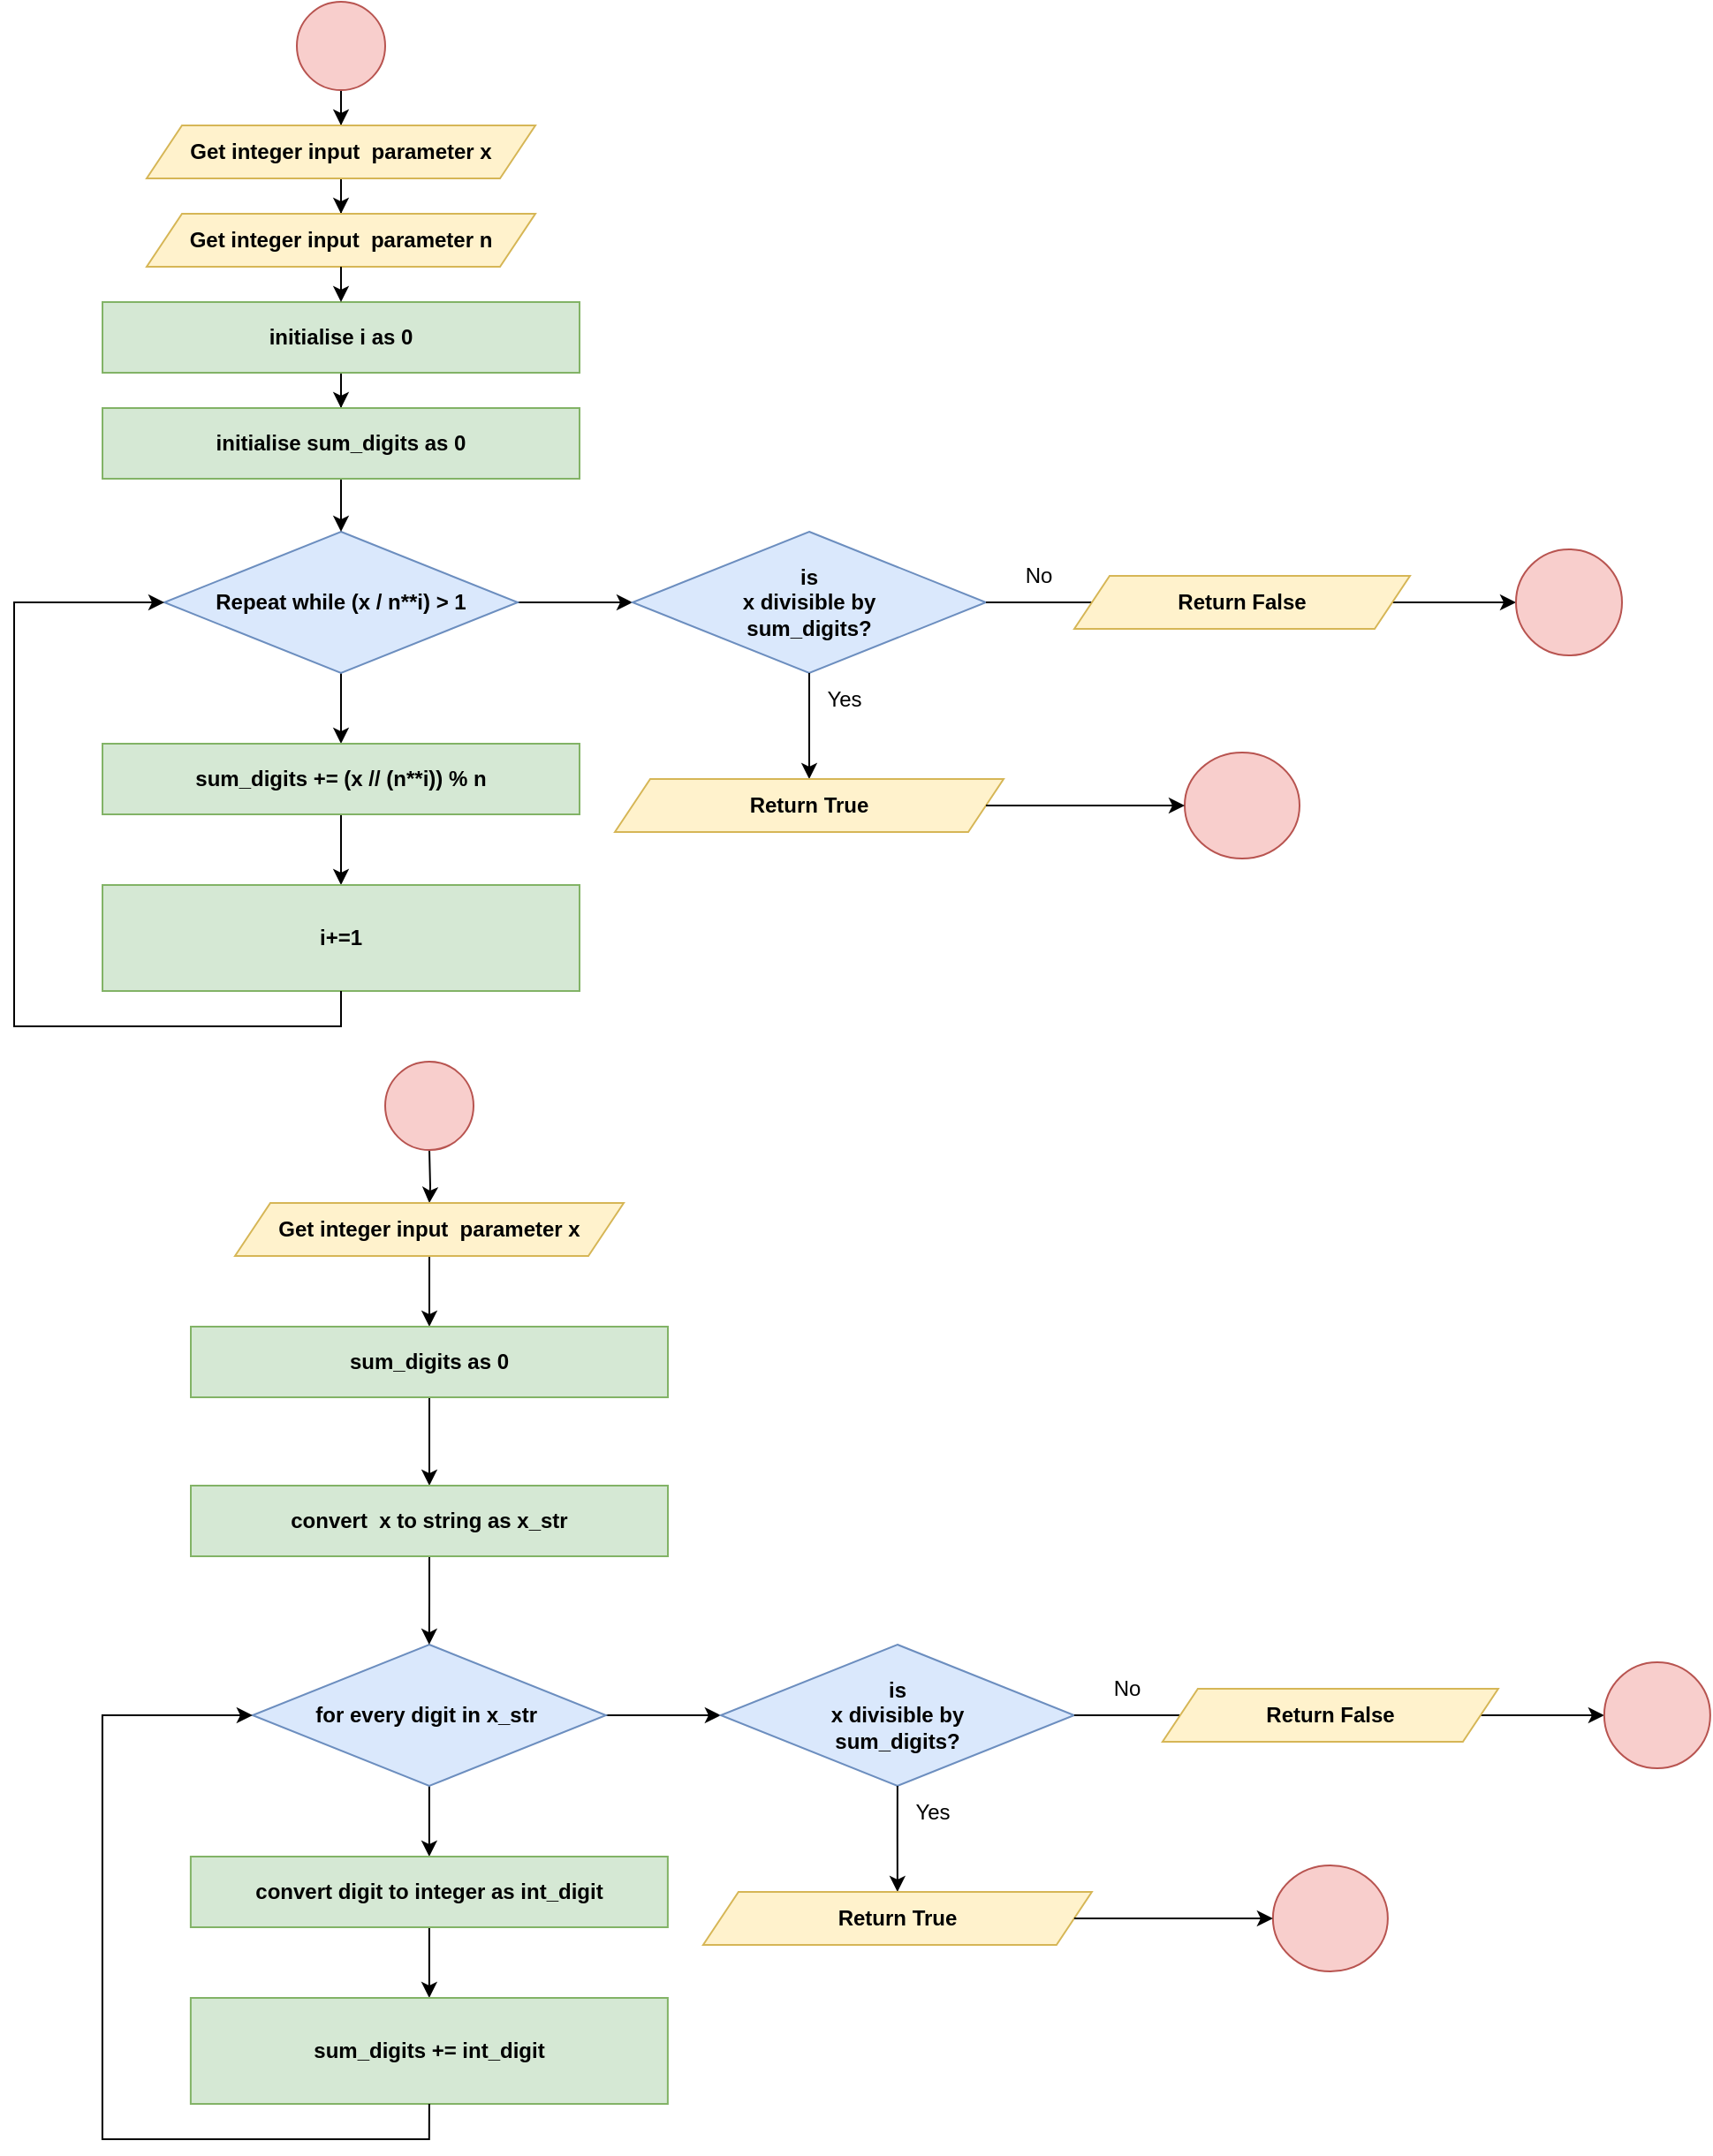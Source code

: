 <mxfile version="20.7.3" type="device"><diagram id="AzdkNsiY8BVGTVPmUkGv" name="Página-1"><mxGraphModel dx="633" dy="700" grid="1" gridSize="10" guides="1" tooltips="1" connect="1" arrows="1" fold="1" page="1" pageScale="1" pageWidth="827" pageHeight="1169" math="1" shadow="0"><root><mxCell id="0"/><mxCell id="1" parent="0"/><mxCell id="JM3OKaIzdw9aTG6BwB1--10" value="" style="edgeStyle=orthogonalEdgeStyle;rounded=0;orthogonalLoop=1;jettySize=auto;html=1;" parent="1" source="JhxvffPjD2ky4z4WgicN-1" target="JhxvffPjD2ky4z4WgicN-2" edge="1"><mxGeometry relative="1" as="geometry"/></mxCell><mxCell id="JhxvffPjD2ky4z4WgicN-1" value="" style="ellipse;whiteSpace=wrap;html=1;aspect=fixed;fillColor=#f8cecc;strokeColor=#b85450;" parent="1" vertex="1"><mxGeometry x="210" width="50" height="50" as="geometry"/></mxCell><mxCell id="JM3OKaIzdw9aTG6BwB1--11" value="" style="edgeStyle=orthogonalEdgeStyle;rounded=0;orthogonalLoop=1;jettySize=auto;html=1;entryX=0.5;entryY=0;entryDx=0;entryDy=0;" parent="1" source="JhxvffPjD2ky4z4WgicN-2" target="OtiaoEB63uSWUUdd-BxA-1" edge="1"><mxGeometry relative="1" as="geometry"><mxPoint x="225" y="170" as="targetPoint"/></mxGeometry></mxCell><mxCell id="JhxvffPjD2ky4z4WgicN-2" value="Get integer input&amp;nbsp; parameter x" style="shape=parallelogram;perimeter=parallelogramPerimeter;whiteSpace=wrap;html=1;fixedSize=1;fillColor=#fff2cc;strokeColor=#d6b656;fontStyle=1" parent="1" vertex="1"><mxGeometry x="125" y="70" width="220" height="30" as="geometry"/></mxCell><mxCell id="JM3OKaIzdw9aTG6BwB1--14" value="" style="edgeStyle=orthogonalEdgeStyle;rounded=0;orthogonalLoop=1;jettySize=auto;html=1;" parent="1" source="JhxvffPjD2ky4z4WgicN-7" target="JhxvffPjD2ky4z4WgicN-9" edge="1"><mxGeometry relative="1" as="geometry"/></mxCell><mxCell id="6U3z99Btu0oYkbexSXJj-4" value="" style="edgeStyle=orthogonalEdgeStyle;rounded=0;orthogonalLoop=1;jettySize=auto;html=1;" parent="1" source="JhxvffPjD2ky4z4WgicN-7" edge="1"><mxGeometry relative="1" as="geometry"><mxPoint x="400" y="340" as="targetPoint"/></mxGeometry></mxCell><mxCell id="JhxvffPjD2ky4z4WgicN-7" value="Repeat while (x / n**i) &amp;gt; 1" style="rhombus;whiteSpace=wrap;html=1;fillColor=#dae8fc;strokeColor=#6c8ebf;fontStyle=1" parent="1" vertex="1"><mxGeometry x="135" y="300" width="200" height="80" as="geometry"/></mxCell><mxCell id="JM3OKaIzdw9aTG6BwB1--15" value="" style="edgeStyle=orthogonalEdgeStyle;rounded=0;orthogonalLoop=1;jettySize=auto;html=1;" parent="1" source="JhxvffPjD2ky4z4WgicN-9" target="JhxvffPjD2ky4z4WgicN-10" edge="1"><mxGeometry relative="1" as="geometry"/></mxCell><mxCell id="JhxvffPjD2ky4z4WgicN-9" value="sum_digits += (x // (n**i)) % n" style="rounded=0;whiteSpace=wrap;html=1;fillColor=#d5e8d4;strokeColor=#82b366;fontStyle=1" parent="1" vertex="1"><mxGeometry x="100" y="420" width="270" height="40" as="geometry"/></mxCell><mxCell id="JhxvffPjD2ky4z4WgicN-10" value="i+=1" style="rounded=0;whiteSpace=wrap;html=1;fillColor=#d5e8d4;strokeColor=#82b366;fontStyle=1" parent="1" vertex="1"><mxGeometry x="100" y="500" width="270" height="60" as="geometry"/></mxCell><mxCell id="JM3OKaIzdw9aTG6BwB1--24" value="" style="endArrow=classic;html=1;rounded=0;exitX=0.5;exitY=1;exitDx=0;exitDy=0;entryX=0;entryY=0.5;entryDx=0;entryDy=0;edgeStyle=orthogonalEdgeStyle;" parent="1" source="JhxvffPjD2ky4z4WgicN-10" target="JhxvffPjD2ky4z4WgicN-7" edge="1"><mxGeometry width="50" height="50" relative="1" as="geometry"><mxPoint x="350" y="810" as="sourcePoint"/><mxPoint x="80" y="620" as="targetPoint"/><Array as="points"><mxPoint x="235" y="580"/><mxPoint x="50" y="580"/><mxPoint x="50" y="340"/></Array></mxGeometry></mxCell><mxCell id="JM3OKaIzdw9aTG6BwB1--26" value="" style="edgeStyle=orthogonalEdgeStyle;rounded=0;orthogonalLoop=1;jettySize=auto;html=1;entryX=0.5;entryY=0;entryDx=0;entryDy=0;" parent="1" source="JM3OKaIzdw9aTG6BwB1--25" target="OtiaoEB63uSWUUdd-BxA-2" edge="1"><mxGeometry relative="1" as="geometry"/></mxCell><mxCell id="JM3OKaIzdw9aTG6BwB1--25" value="initialise i as 0" style="rounded=0;whiteSpace=wrap;html=1;fillColor=#d5e8d4;strokeColor=#82b366;fontStyle=1" parent="1" vertex="1"><mxGeometry x="100" y="170" width="270" height="40" as="geometry"/></mxCell><mxCell id="6U3z99Btu0oYkbexSXJj-1" value="" style="ellipse;whiteSpace=wrap;html=1;fontStyle=1;strokeColor=#b85450;fillColor=#f8cecc;" parent="1" vertex="1"><mxGeometry x="712.5" y="425" width="65" height="60" as="geometry"/></mxCell><mxCell id="OtiaoEB63uSWUUdd-BxA-1" value="Get integer input&amp;nbsp; parameter n" style="shape=parallelogram;perimeter=parallelogramPerimeter;whiteSpace=wrap;html=1;fixedSize=1;fillColor=#fff2cc;strokeColor=#d6b656;fontStyle=1" vertex="1" parent="1"><mxGeometry x="125" y="120" width="220" height="30" as="geometry"/></mxCell><mxCell id="OtiaoEB63uSWUUdd-BxA-5" value="" style="edgeStyle=orthogonalEdgeStyle;rounded=0;orthogonalLoop=1;jettySize=auto;html=1;" edge="1" parent="1" source="OtiaoEB63uSWUUdd-BxA-2" target="JhxvffPjD2ky4z4WgicN-7"><mxGeometry relative="1" as="geometry"/></mxCell><mxCell id="OtiaoEB63uSWUUdd-BxA-2" value="initialise sum_digits as 0" style="rounded=0;whiteSpace=wrap;html=1;fillColor=#d5e8d4;strokeColor=#82b366;fontStyle=1" vertex="1" parent="1"><mxGeometry x="100" y="230" width="270" height="40" as="geometry"/></mxCell><mxCell id="OtiaoEB63uSWUUdd-BxA-7" value="is&lt;br&gt;x divisible by &lt;br&gt;sum_digits?" style="rhombus;whiteSpace=wrap;html=1;fillColor=#dae8fc;strokeColor=#6c8ebf;fontStyle=1" vertex="1" parent="1"><mxGeometry x="400" y="300" width="200" height="80" as="geometry"/></mxCell><mxCell id="OtiaoEB63uSWUUdd-BxA-10" value="" style="edgeStyle=orthogonalEdgeStyle;rounded=0;orthogonalLoop=1;jettySize=auto;html=1;entryX=0.5;entryY=0;entryDx=0;entryDy=0;exitX=0.5;exitY=1;exitDx=0;exitDy=0;" edge="1" parent="1" source="OtiaoEB63uSWUUdd-BxA-7"><mxGeometry relative="1" as="geometry"><mxPoint x="345" y="350" as="sourcePoint"/><mxPoint x="500" y="440" as="targetPoint"/></mxGeometry></mxCell><mxCell id="OtiaoEB63uSWUUdd-BxA-11" value="Return True" style="shape=parallelogram;perimeter=parallelogramPerimeter;whiteSpace=wrap;html=1;fixedSize=1;fillColor=#fff2cc;strokeColor=#d6b656;fontStyle=1" vertex="1" parent="1"><mxGeometry x="390" y="440" width="220" height="30" as="geometry"/></mxCell><mxCell id="OtiaoEB63uSWUUdd-BxA-12" value="" style="edgeStyle=orthogonalEdgeStyle;rounded=0;orthogonalLoop=1;jettySize=auto;html=1;entryX=0;entryY=0.5;entryDx=0;entryDy=0;exitX=1;exitY=0.5;exitDx=0;exitDy=0;" edge="1" parent="1" source="OtiaoEB63uSWUUdd-BxA-11" target="6U3z99Btu0oYkbexSXJj-1"><mxGeometry relative="1" as="geometry"><mxPoint x="510" y="390" as="sourcePoint"/><mxPoint x="510" y="450" as="targetPoint"/></mxGeometry></mxCell><mxCell id="OtiaoEB63uSWUUdd-BxA-13" value="" style="edgeStyle=orthogonalEdgeStyle;rounded=0;orthogonalLoop=1;jettySize=auto;html=1;" edge="1" parent="1" source="OtiaoEB63uSWUUdd-BxA-7"><mxGeometry relative="1" as="geometry"><mxPoint x="510" y="390" as="sourcePoint"/><mxPoint x="680" y="340" as="targetPoint"/></mxGeometry></mxCell><mxCell id="OtiaoEB63uSWUUdd-BxA-14" value="" style="edgeStyle=orthogonalEdgeStyle;rounded=0;orthogonalLoop=1;jettySize=auto;html=1;entryX=0.5;entryY=0;entryDx=0;entryDy=0;exitX=0.5;exitY=1;exitDx=0;exitDy=0;" edge="1" parent="1" source="OtiaoEB63uSWUUdd-BxA-1" target="JM3OKaIzdw9aTG6BwB1--25"><mxGeometry relative="1" as="geometry"><mxPoint x="245" y="130" as="targetPoint"/><mxPoint x="245" y="110" as="sourcePoint"/></mxGeometry></mxCell><mxCell id="OtiaoEB63uSWUUdd-BxA-15" value="Yes" style="text;html=1;strokeColor=none;fillColor=none;align=center;verticalAlign=middle;whiteSpace=wrap;rounded=0;fontColor=none;" vertex="1" parent="1"><mxGeometry x="490" y="380" width="60" height="30" as="geometry"/></mxCell><mxCell id="OtiaoEB63uSWUUdd-BxA-16" value="No" style="text;html=1;strokeColor=none;fillColor=none;align=center;verticalAlign=middle;whiteSpace=wrap;rounded=0;fontColor=none;" vertex="1" parent="1"><mxGeometry x="600" y="310" width="60" height="30" as="geometry"/></mxCell><mxCell id="OtiaoEB63uSWUUdd-BxA-21" value="" style="edgeStyle=orthogonalEdgeStyle;rounded=0;orthogonalLoop=1;jettySize=auto;html=1;fontColor=none;" edge="1" parent="1" source="OtiaoEB63uSWUUdd-BxA-17" target="OtiaoEB63uSWUUdd-BxA-20"><mxGeometry relative="1" as="geometry"/></mxCell><mxCell id="OtiaoEB63uSWUUdd-BxA-17" value="Return False" style="shape=parallelogram;perimeter=parallelogramPerimeter;whiteSpace=wrap;html=1;fixedSize=1;fillColor=#fff2cc;strokeColor=#d6b656;fontStyle=1" vertex="1" parent="1"><mxGeometry x="650" y="325" width="190" height="30" as="geometry"/></mxCell><mxCell id="OtiaoEB63uSWUUdd-BxA-20" value="" style="ellipse;whiteSpace=wrap;html=1;fillColor=#f8cecc;strokeColor=#b85450;fontStyle=1;" vertex="1" parent="1"><mxGeometry x="900" y="310" width="60" height="60" as="geometry"/></mxCell><mxCell id="OtiaoEB63uSWUUdd-BxA-22" value="" style="edgeStyle=orthogonalEdgeStyle;rounded=0;orthogonalLoop=1;jettySize=auto;html=1;" edge="1" parent="1" target="OtiaoEB63uSWUUdd-BxA-24"><mxGeometry relative="1" as="geometry"><mxPoint x="285" y="650" as="sourcePoint"/></mxGeometry></mxCell><mxCell id="OtiaoEB63uSWUUdd-BxA-23" value="" style="edgeStyle=orthogonalEdgeStyle;rounded=0;orthogonalLoop=1;jettySize=auto;html=1;entryX=0.5;entryY=0;entryDx=0;entryDy=0;" edge="1" parent="1" source="OtiaoEB63uSWUUdd-BxA-24" target="OtiaoEB63uSWUUdd-BxA-37"><mxGeometry relative="1" as="geometry"><mxPoint x="285" y="709" as="targetPoint"/></mxGeometry></mxCell><mxCell id="OtiaoEB63uSWUUdd-BxA-24" value="Get integer input&amp;nbsp; parameter x" style="shape=parallelogram;perimeter=parallelogramPerimeter;whiteSpace=wrap;html=1;fixedSize=1;fillColor=#fff2cc;strokeColor=#d6b656;fontStyle=1" vertex="1" parent="1"><mxGeometry x="175" y="680" width="220" height="30" as="geometry"/></mxCell><mxCell id="OtiaoEB63uSWUUdd-BxA-25" value="" style="edgeStyle=orthogonalEdgeStyle;rounded=0;orthogonalLoop=1;jettySize=auto;html=1;" edge="1" parent="1" source="OtiaoEB63uSWUUdd-BxA-27" target="OtiaoEB63uSWUUdd-BxA-29"><mxGeometry relative="1" as="geometry"/></mxCell><mxCell id="OtiaoEB63uSWUUdd-BxA-26" value="" style="edgeStyle=orthogonalEdgeStyle;rounded=0;orthogonalLoop=1;jettySize=auto;html=1;" edge="1" parent="1" source="OtiaoEB63uSWUUdd-BxA-27"><mxGeometry relative="1" as="geometry"><mxPoint x="449.94" y="970" as="targetPoint"/></mxGeometry></mxCell><mxCell id="OtiaoEB63uSWUUdd-BxA-27" value="for every digit in x_str&amp;nbsp;" style="rhombus;whiteSpace=wrap;html=1;fillColor=#dae8fc;strokeColor=#6c8ebf;fontStyle=1" vertex="1" parent="1"><mxGeometry x="184.94" y="930" width="200" height="80" as="geometry"/></mxCell><mxCell id="OtiaoEB63uSWUUdd-BxA-28" value="" style="edgeStyle=orthogonalEdgeStyle;rounded=0;orthogonalLoop=1;jettySize=auto;html=1;" edge="1" parent="1" source="OtiaoEB63uSWUUdd-BxA-29" target="OtiaoEB63uSWUUdd-BxA-30"><mxGeometry relative="1" as="geometry"/></mxCell><mxCell id="OtiaoEB63uSWUUdd-BxA-29" value="convert digit to integer as int_digit" style="rounded=0;whiteSpace=wrap;html=1;fillColor=#d5e8d4;strokeColor=#82b366;fontStyle=1" vertex="1" parent="1"><mxGeometry x="149.94" y="1050" width="270" height="40" as="geometry"/></mxCell><mxCell id="OtiaoEB63uSWUUdd-BxA-30" value="sum_digits += int_digit" style="rounded=0;whiteSpace=wrap;html=1;fillColor=#d5e8d4;strokeColor=#82b366;fontStyle=1" vertex="1" parent="1"><mxGeometry x="149.94" y="1130" width="270" height="60" as="geometry"/></mxCell><mxCell id="OtiaoEB63uSWUUdd-BxA-31" value="" style="endArrow=classic;html=1;rounded=0;exitX=0.5;exitY=1;exitDx=0;exitDy=0;entryX=0;entryY=0.5;entryDx=0;entryDy=0;edgeStyle=orthogonalEdgeStyle;" edge="1" parent="1" source="OtiaoEB63uSWUUdd-BxA-30" target="OtiaoEB63uSWUUdd-BxA-27"><mxGeometry width="50" height="50" relative="1" as="geometry"><mxPoint x="399.94" y="1440" as="sourcePoint"/><mxPoint x="129.94" y="1250" as="targetPoint"/><Array as="points"><mxPoint x="284.94" y="1210"/><mxPoint x="99.94" y="1210"/><mxPoint x="99.94" y="970"/></Array></mxGeometry></mxCell><mxCell id="OtiaoEB63uSWUUdd-BxA-34" value="" style="ellipse;whiteSpace=wrap;html=1;fontStyle=1;strokeColor=#b85450;fillColor=#f8cecc;" vertex="1" parent="1"><mxGeometry x="762.44" y="1055" width="65" height="60" as="geometry"/></mxCell><mxCell id="OtiaoEB63uSWUUdd-BxA-36" value="" style="edgeStyle=orthogonalEdgeStyle;rounded=0;orthogonalLoop=1;jettySize=auto;html=1;entryX=0.5;entryY=0;entryDx=0;entryDy=0;" edge="1" parent="1" source="OtiaoEB63uSWUUdd-BxA-37" target="OtiaoEB63uSWUUdd-BxA-50"><mxGeometry relative="1" as="geometry"/></mxCell><mxCell id="OtiaoEB63uSWUUdd-BxA-37" value="sum_digits as 0" style="rounded=0;whiteSpace=wrap;html=1;fillColor=#d5e8d4;strokeColor=#82b366;fontStyle=1" vertex="1" parent="1"><mxGeometry x="150" y="750" width="270" height="40" as="geometry"/></mxCell><mxCell id="OtiaoEB63uSWUUdd-BxA-38" value="is&lt;br style=&quot;border-color: var(--border-color);&quot;&gt;x divisible by &lt;br&gt;sum_digits?" style="rhombus;whiteSpace=wrap;html=1;fillColor=#dae8fc;strokeColor=#6c8ebf;fontStyle=1" vertex="1" parent="1"><mxGeometry x="449.94" y="930" width="200" height="80" as="geometry"/></mxCell><mxCell id="OtiaoEB63uSWUUdd-BxA-39" value="" style="edgeStyle=orthogonalEdgeStyle;rounded=0;orthogonalLoop=1;jettySize=auto;html=1;entryX=0.5;entryY=0;entryDx=0;entryDy=0;exitX=0.5;exitY=1;exitDx=0;exitDy=0;" edge="1" parent="1" source="OtiaoEB63uSWUUdd-BxA-38"><mxGeometry relative="1" as="geometry"><mxPoint x="394.94" y="980" as="sourcePoint"/><mxPoint x="549.94" y="1070" as="targetPoint"/></mxGeometry></mxCell><mxCell id="OtiaoEB63uSWUUdd-BxA-40" value="Return True" style="shape=parallelogram;perimeter=parallelogramPerimeter;whiteSpace=wrap;html=1;fixedSize=1;fillColor=#fff2cc;strokeColor=#d6b656;fontStyle=1" vertex="1" parent="1"><mxGeometry x="439.94" y="1070" width="220" height="30" as="geometry"/></mxCell><mxCell id="OtiaoEB63uSWUUdd-BxA-41" value="" style="edgeStyle=orthogonalEdgeStyle;rounded=0;orthogonalLoop=1;jettySize=auto;html=1;entryX=0;entryY=0.5;entryDx=0;entryDy=0;exitX=1;exitY=0.5;exitDx=0;exitDy=0;" edge="1" parent="1" source="OtiaoEB63uSWUUdd-BxA-40" target="OtiaoEB63uSWUUdd-BxA-34"><mxGeometry relative="1" as="geometry"><mxPoint x="559.94" y="1020" as="sourcePoint"/><mxPoint x="559.94" y="1080" as="targetPoint"/></mxGeometry></mxCell><mxCell id="OtiaoEB63uSWUUdd-BxA-42" value="" style="edgeStyle=orthogonalEdgeStyle;rounded=0;orthogonalLoop=1;jettySize=auto;html=1;" edge="1" parent="1" source="OtiaoEB63uSWUUdd-BxA-38"><mxGeometry relative="1" as="geometry"><mxPoint x="559.94" y="1020" as="sourcePoint"/><mxPoint x="729.94" y="970" as="targetPoint"/></mxGeometry></mxCell><mxCell id="OtiaoEB63uSWUUdd-BxA-44" value="Yes" style="text;html=1;strokeColor=none;fillColor=none;align=center;verticalAlign=middle;whiteSpace=wrap;rounded=0;fontColor=none;" vertex="1" parent="1"><mxGeometry x="539.94" y="1010" width="60" height="30" as="geometry"/></mxCell><mxCell id="OtiaoEB63uSWUUdd-BxA-45" value="No" style="text;html=1;strokeColor=none;fillColor=none;align=center;verticalAlign=middle;whiteSpace=wrap;rounded=0;fontColor=none;" vertex="1" parent="1"><mxGeometry x="649.94" y="940" width="60" height="30" as="geometry"/></mxCell><mxCell id="OtiaoEB63uSWUUdd-BxA-46" value="" style="edgeStyle=orthogonalEdgeStyle;rounded=0;orthogonalLoop=1;jettySize=auto;html=1;fontColor=none;" edge="1" parent="1" source="OtiaoEB63uSWUUdd-BxA-47" target="OtiaoEB63uSWUUdd-BxA-48"><mxGeometry relative="1" as="geometry"/></mxCell><mxCell id="OtiaoEB63uSWUUdd-BxA-47" value="Return False" style="shape=parallelogram;perimeter=parallelogramPerimeter;whiteSpace=wrap;html=1;fixedSize=1;fillColor=#fff2cc;strokeColor=#d6b656;fontStyle=1" vertex="1" parent="1"><mxGeometry x="699.94" y="955" width="190" height="30" as="geometry"/></mxCell><mxCell id="OtiaoEB63uSWUUdd-BxA-48" value="" style="ellipse;whiteSpace=wrap;html=1;fillColor=#f8cecc;strokeColor=#b85450;fontStyle=1;" vertex="1" parent="1"><mxGeometry x="949.94" y="940" width="60" height="60" as="geometry"/></mxCell><mxCell id="OtiaoEB63uSWUUdd-BxA-49" value="" style="ellipse;whiteSpace=wrap;html=1;aspect=fixed;fillColor=#f8cecc;strokeColor=#b85450;" vertex="1" parent="1"><mxGeometry x="260" y="600" width="50" height="50" as="geometry"/></mxCell><mxCell id="OtiaoEB63uSWUUdd-BxA-51" value="" style="edgeStyle=orthogonalEdgeStyle;rounded=0;orthogonalLoop=1;jettySize=auto;html=1;fontColor=none;" edge="1" parent="1" source="OtiaoEB63uSWUUdd-BxA-50" target="OtiaoEB63uSWUUdd-BxA-27"><mxGeometry relative="1" as="geometry"/></mxCell><mxCell id="OtiaoEB63uSWUUdd-BxA-50" value="convert&amp;nbsp; x to string as x_str" style="rounded=0;whiteSpace=wrap;html=1;fillColor=#d5e8d4;strokeColor=#82b366;fontStyle=1" vertex="1" parent="1"><mxGeometry x="150" y="840" width="270" height="40" as="geometry"/></mxCell></root></mxGraphModel></diagram></mxfile>